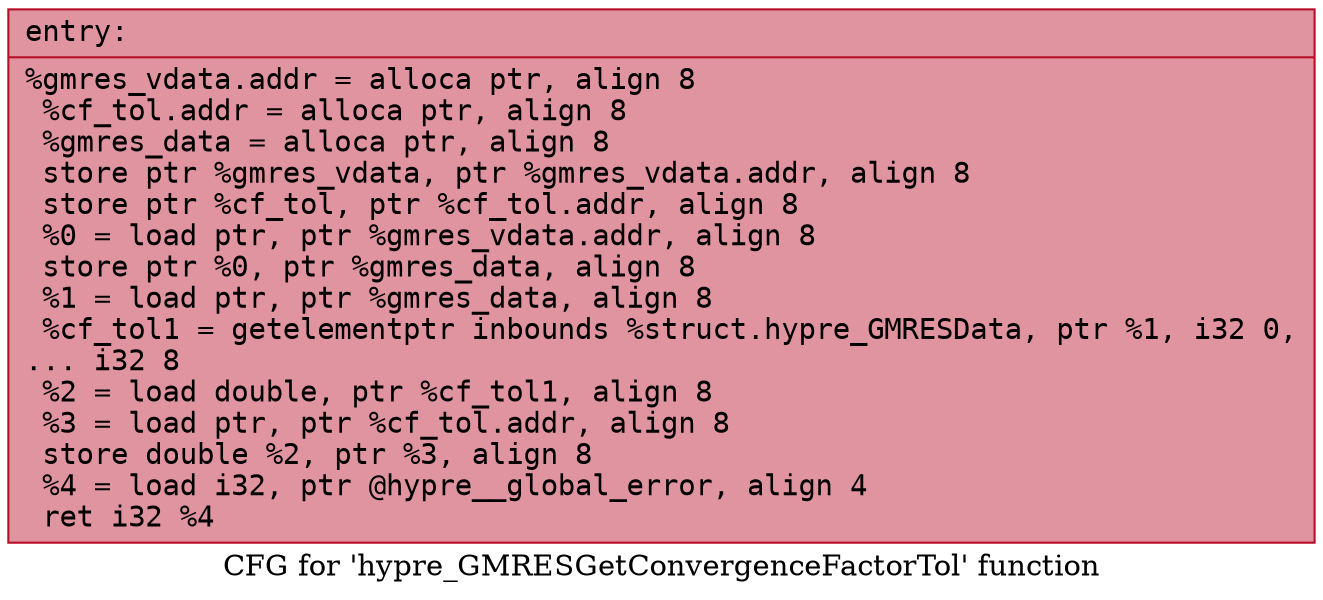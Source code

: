 digraph "CFG for 'hypre_GMRESGetConvergenceFactorTol' function" {
	label="CFG for 'hypre_GMRESGetConvergenceFactorTol' function";

	Node0x56458ac17b80 [shape=record,color="#b70d28ff", style=filled, fillcolor="#b70d2870" fontname="Courier",label="{entry:\l|  %gmres_vdata.addr = alloca ptr, align 8\l  %cf_tol.addr = alloca ptr, align 8\l  %gmres_data = alloca ptr, align 8\l  store ptr %gmres_vdata, ptr %gmres_vdata.addr, align 8\l  store ptr %cf_tol, ptr %cf_tol.addr, align 8\l  %0 = load ptr, ptr %gmres_vdata.addr, align 8\l  store ptr %0, ptr %gmres_data, align 8\l  %1 = load ptr, ptr %gmres_data, align 8\l  %cf_tol1 = getelementptr inbounds %struct.hypre_GMRESData, ptr %1, i32 0,\l... i32 8\l  %2 = load double, ptr %cf_tol1, align 8\l  %3 = load ptr, ptr %cf_tol.addr, align 8\l  store double %2, ptr %3, align 8\l  %4 = load i32, ptr @hypre__global_error, align 4\l  ret i32 %4\l}"];
}
